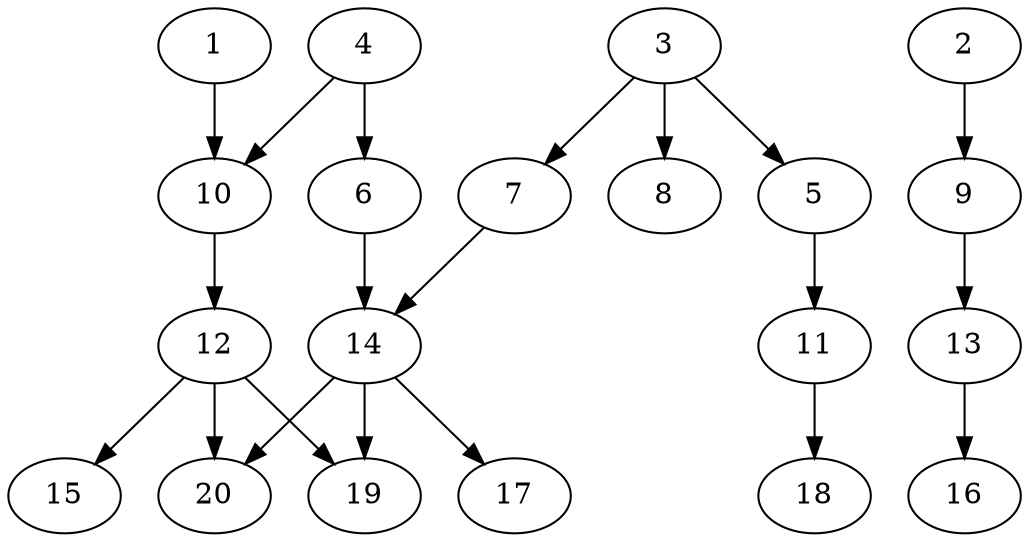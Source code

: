 // DAG automatically generated by daggen at Sat Jul 27 15:38:13 2019
// ./daggen --dot -n 20 --ccr 0.5 --fat 0.6 --regular 0.5 --density 0.4 --mindata 5242880 --maxdata 52428800 
digraph G {
  1 [size="38252544", alpha="0.20", expect_size="19126272"] 
  1 -> 10 [size ="19126272"]
  2 [size="13860864", alpha="0.00", expect_size="6930432"] 
  2 -> 9 [size ="6930432"]
  3 [size="18253824", alpha="0.09", expect_size="9126912"] 
  3 -> 5 [size ="9126912"]
  3 -> 7 [size ="9126912"]
  3 -> 8 [size ="9126912"]
  4 [size="95145984", alpha="0.15", expect_size="47572992"] 
  4 -> 6 [size ="47572992"]
  4 -> 10 [size ="47572992"]
  5 [size="62265344", alpha="0.01", expect_size="31132672"] 
  5 -> 11 [size ="31132672"]
  6 [size="13789184", alpha="0.09", expect_size="6894592"] 
  6 -> 14 [size ="6894592"]
  7 [size="102748160", alpha="0.10", expect_size="51374080"] 
  7 -> 14 [size ="51374080"]
  8 [size="32874496", alpha="0.08", expect_size="16437248"] 
  9 [size="101158912", alpha="0.14", expect_size="50579456"] 
  9 -> 13 [size ="50579456"]
  10 [size="24143872", alpha="0.18", expect_size="12071936"] 
  10 -> 12 [size ="12071936"]
  11 [size="99950592", alpha="0.11", expect_size="49975296"] 
  11 -> 18 [size ="49975296"]
  12 [size="98027520", alpha="0.03", expect_size="49013760"] 
  12 -> 15 [size ="49013760"]
  12 -> 19 [size ="49013760"]
  12 -> 20 [size ="49013760"]
  13 [size="98588672", alpha="0.16", expect_size="49294336"] 
  13 -> 16 [size ="49294336"]
  14 [size="45979648", alpha="0.08", expect_size="22989824"] 
  14 -> 17 [size ="22989824"]
  14 -> 19 [size ="22989824"]
  14 -> 20 [size ="22989824"]
  15 [size="23621632", alpha="0.12", expect_size="11810816"] 
  16 [size="30654464", alpha="0.02", expect_size="15327232"] 
  17 [size="71227392", alpha="0.05", expect_size="35613696"] 
  18 [size="21882880", alpha="0.10", expect_size="10941440"] 
  19 [size="58486784", alpha="0.16", expect_size="29243392"] 
  20 [size="30537728", alpha="0.14", expect_size="15268864"] 
}
